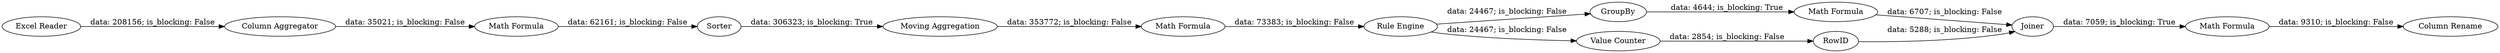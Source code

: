 digraph {
	"-2906661876353428545_16" [label=RowID]
	"-2906661876353428545_19" [label=Joiner]
	"-2906661876353428545_1" [label="Excel Reader"]
	"-2906661876353428545_21" [label="Column Rename"]
	"-2906661876353428545_17" [label=GroupBy]
	"-2906661876353428545_9" [label="Math Formula"]
	"-2906661876353428545_18" [label="Math Formula"]
	"-2906661876353428545_13" [label="Value Counter"]
	"-2906661876353428545_20" [label="Math Formula"]
	"-2906661876353428545_14" [label=Sorter]
	"-2906661876353428545_3" [label="Math Formula"]
	"-2906661876353428545_10" [label="Rule Engine"]
	"-2906661876353428545_2" [label="Column Aggregator"]
	"-2906661876353428545_4" [label="Moving Aggregation"]
	"-2906661876353428545_4" -> "-2906661876353428545_9" [label="data: 353772; is_blocking: False"]
	"-2906661876353428545_20" -> "-2906661876353428545_21" [label="data: 9310; is_blocking: False"]
	"-2906661876353428545_14" -> "-2906661876353428545_4" [label="data: 306323; is_blocking: True"]
	"-2906661876353428545_2" -> "-2906661876353428545_3" [label="data: 35021; is_blocking: False"]
	"-2906661876353428545_10" -> "-2906661876353428545_13" [label="data: 24467; is_blocking: False"]
	"-2906661876353428545_16" -> "-2906661876353428545_19" [label="data: 5288; is_blocking: False"]
	"-2906661876353428545_3" -> "-2906661876353428545_14" [label="data: 62161; is_blocking: False"]
	"-2906661876353428545_10" -> "-2906661876353428545_17" [label="data: 24467; is_blocking: False"]
	"-2906661876353428545_1" -> "-2906661876353428545_2" [label="data: 208156; is_blocking: False"]
	"-2906661876353428545_13" -> "-2906661876353428545_16" [label="data: 2854; is_blocking: False"]
	"-2906661876353428545_18" -> "-2906661876353428545_19" [label="data: 6707; is_blocking: False"]
	"-2906661876353428545_19" -> "-2906661876353428545_20" [label="data: 7059; is_blocking: True"]
	"-2906661876353428545_17" -> "-2906661876353428545_18" [label="data: 4644; is_blocking: True"]
	"-2906661876353428545_9" -> "-2906661876353428545_10" [label="data: 73383; is_blocking: False"]
	rankdir=LR
}
